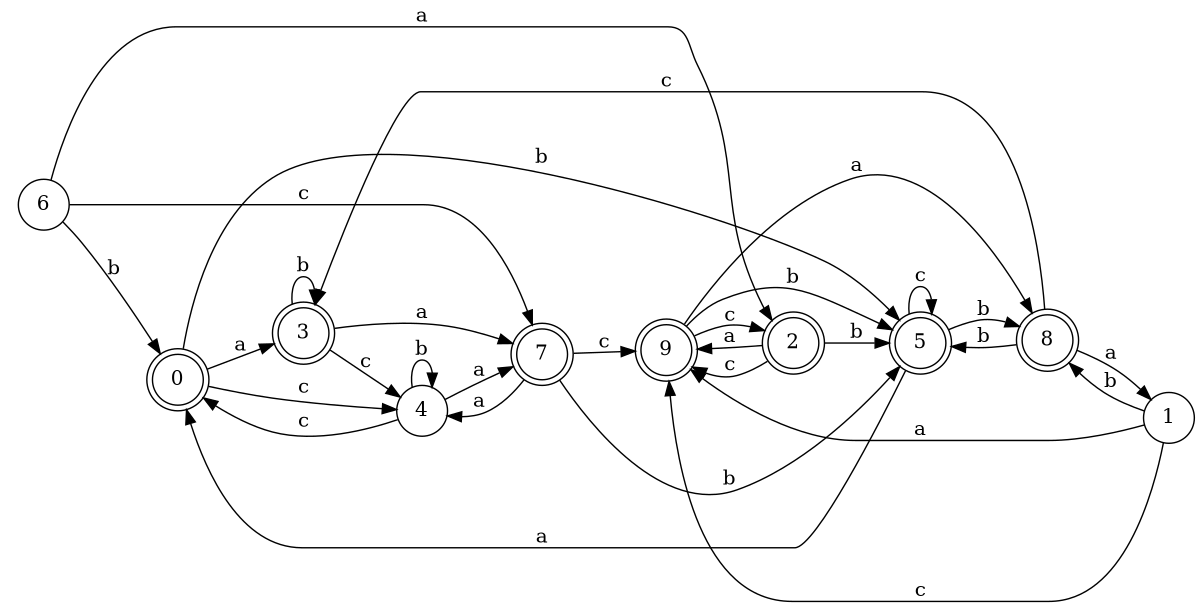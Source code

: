 digraph n8_2 {
__start0 [label="" shape="none"];

rankdir=LR;
size="8,5";

s0 [style="rounded,filled", color="black", fillcolor="white" shape="doublecircle", label="0"];
s1 [style="filled", color="black", fillcolor="white" shape="circle", label="1"];
s2 [style="rounded,filled", color="black", fillcolor="white" shape="doublecircle", label="2"];
s3 [style="rounded,filled", color="black", fillcolor="white" shape="doublecircle", label="3"];
s4 [style="filled", color="black", fillcolor="white" shape="circle", label="4"];
s5 [style="rounded,filled", color="black", fillcolor="white" shape="doublecircle", label="5"];
s6 [style="filled", color="black", fillcolor="white" shape="circle", label="6"];
s7 [style="rounded,filled", color="black", fillcolor="white" shape="doublecircle", label="7"];
s8 [style="rounded,filled", color="black", fillcolor="white" shape="doublecircle", label="8"];
s9 [style="rounded,filled", color="black", fillcolor="white" shape="doublecircle", label="9"];
s0 -> s3 [label="a"];
s0 -> s5 [label="b"];
s0 -> s4 [label="c"];
s1 -> s9 [label="a"];
s1 -> s8 [label="b"];
s1 -> s9 [label="c"];
s2 -> s9 [label="a"];
s2 -> s5 [label="b"];
s2 -> s9 [label="c"];
s3 -> s7 [label="a"];
s3 -> s3 [label="b"];
s3 -> s4 [label="c"];
s4 -> s7 [label="a"];
s4 -> s4 [label="b"];
s4 -> s0 [label="c"];
s5 -> s0 [label="a"];
s5 -> s8 [label="b"];
s5 -> s5 [label="c"];
s6 -> s2 [label="a"];
s6 -> s0 [label="b"];
s6 -> s7 [label="c"];
s7 -> s4 [label="a"];
s7 -> s5 [label="b"];
s7 -> s9 [label="c"];
s8 -> s1 [label="a"];
s8 -> s5 [label="b"];
s8 -> s3 [label="c"];
s9 -> s8 [label="a"];
s9 -> s5 [label="b"];
s9 -> s2 [label="c"];

}